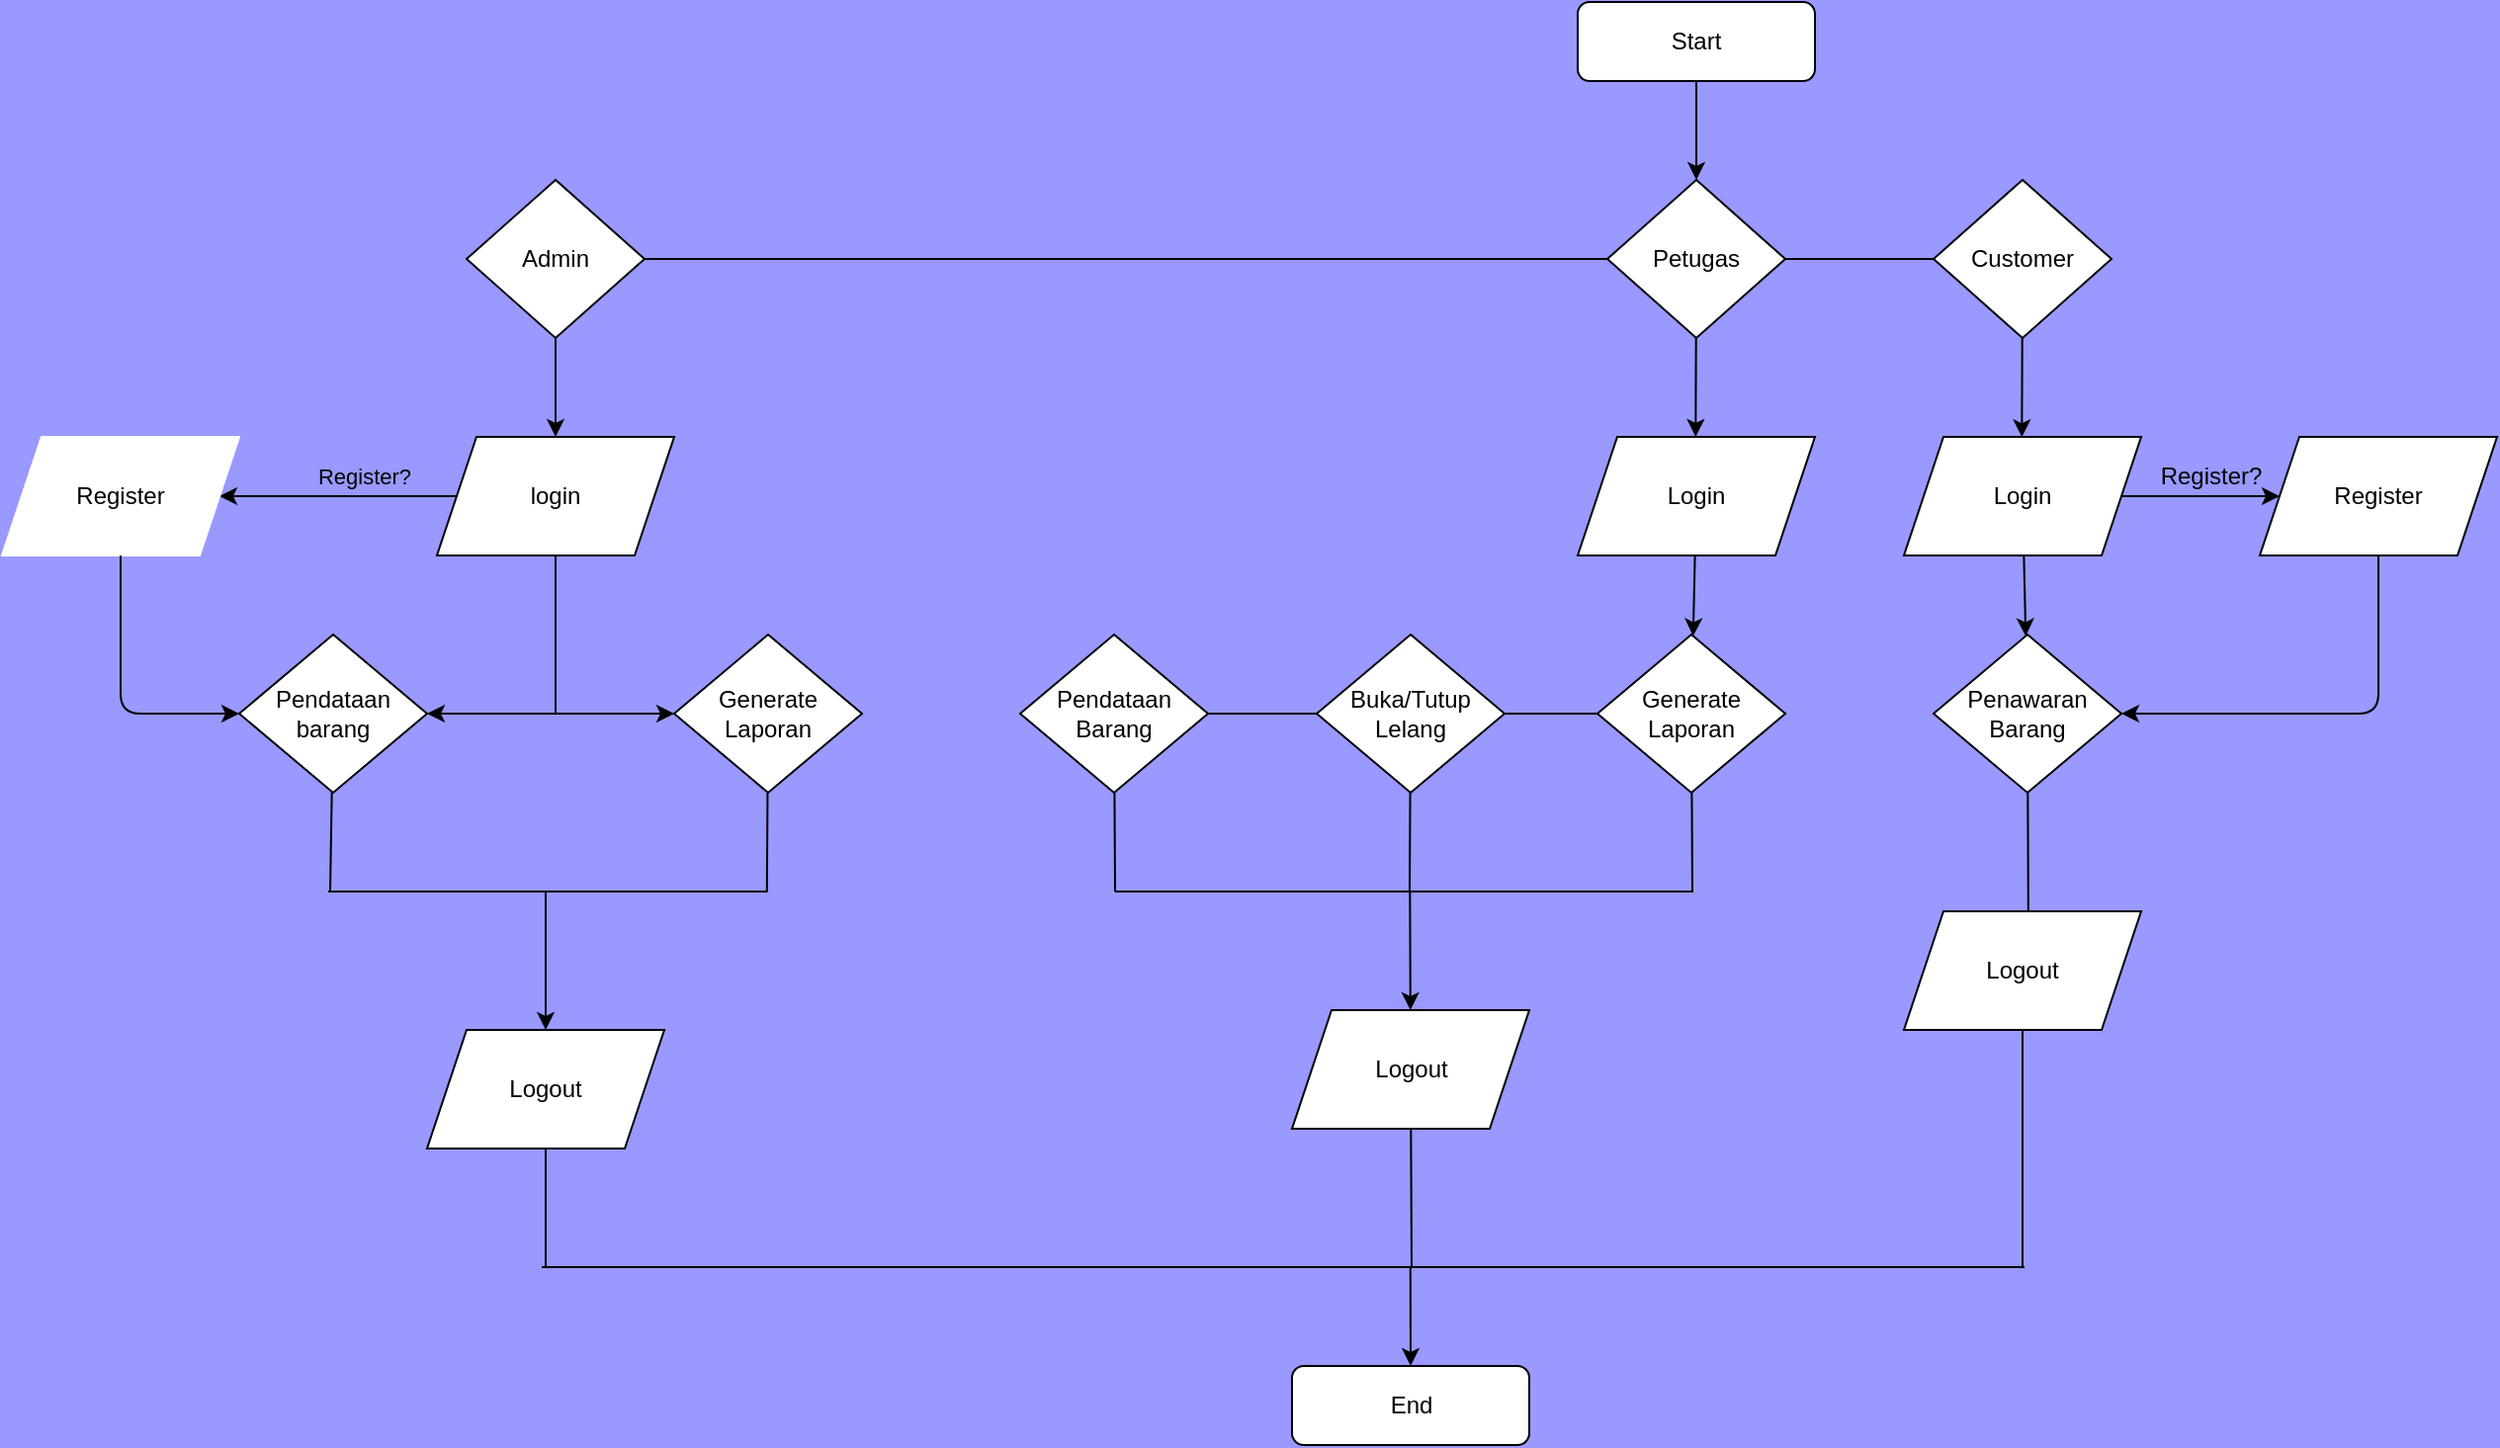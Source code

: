 <mxfile version="14.9.3" type="github">
  <diagram id="C5RBs43oDa-KdzZeNtuy" name="Page-1">
    <mxGraphModel dx="1292" dy="300" grid="1" gridSize="10" guides="1" tooltips="1" connect="1" arrows="1" fold="1" page="1" pageScale="1" pageWidth="827" pageHeight="1169" background="#9999FF" math="0" shadow="0">
      <root>
        <mxCell id="WIyWlLk6GJQsqaUBKTNV-0" />
        <mxCell id="WIyWlLk6GJQsqaUBKTNV-1" parent="WIyWlLk6GJQsqaUBKTNV-0" />
        <mxCell id="WIyWlLk6GJQsqaUBKTNV-3" value="Start" style="rounded=1;whiteSpace=wrap;html=1;fontSize=12;glass=0;strokeWidth=1;shadow=0;" parent="WIyWlLk6GJQsqaUBKTNV-1" vertex="1">
          <mxGeometry x="197" y="200" width="120" height="40" as="geometry" />
        </mxCell>
        <mxCell id="BUFvUShkw8OnN1NsTKim-28" value="" style="endArrow=classic;html=1;" edge="1" parent="WIyWlLk6GJQsqaUBKTNV-1" source="WIyWlLk6GJQsqaUBKTNV-3" target="BUFvUShkw8OnN1NsTKim-30">
          <mxGeometry width="50" height="50" relative="1" as="geometry">
            <mxPoint x="317" y="430" as="sourcePoint" />
            <mxPoint x="257" y="300" as="targetPoint" />
          </mxGeometry>
        </mxCell>
        <mxCell id="BUFvUShkw8OnN1NsTKim-29" value="Admin" style="rhombus;whiteSpace=wrap;html=1;" vertex="1" parent="WIyWlLk6GJQsqaUBKTNV-1">
          <mxGeometry x="-365" y="290" width="90" height="80" as="geometry" />
        </mxCell>
        <mxCell id="BUFvUShkw8OnN1NsTKim-30" value="Petugas" style="rhombus;whiteSpace=wrap;html=1;" vertex="1" parent="WIyWlLk6GJQsqaUBKTNV-1">
          <mxGeometry x="212" y="290" width="90" height="80" as="geometry" />
        </mxCell>
        <mxCell id="BUFvUShkw8OnN1NsTKim-31" value="Customer" style="rhombus;whiteSpace=wrap;html=1;" vertex="1" parent="WIyWlLk6GJQsqaUBKTNV-1">
          <mxGeometry x="377" y="290" width="90" height="80" as="geometry" />
        </mxCell>
        <mxCell id="BUFvUShkw8OnN1NsTKim-34" value="" style="endArrow=none;html=1;" edge="1" parent="WIyWlLk6GJQsqaUBKTNV-1" source="BUFvUShkw8OnN1NsTKim-29" target="BUFvUShkw8OnN1NsTKim-30">
          <mxGeometry width="50" height="50" relative="1" as="geometry">
            <mxPoint x="160" y="440" as="sourcePoint" />
            <mxPoint x="210" y="390" as="targetPoint" />
          </mxGeometry>
        </mxCell>
        <mxCell id="BUFvUShkw8OnN1NsTKim-35" value="" style="endArrow=none;html=1;" edge="1" parent="WIyWlLk6GJQsqaUBKTNV-1" source="BUFvUShkw8OnN1NsTKim-30" target="BUFvUShkw8OnN1NsTKim-31">
          <mxGeometry width="50" height="50" relative="1" as="geometry">
            <mxPoint x="237" y="440" as="sourcePoint" />
            <mxPoint x="287" y="390" as="targetPoint" />
          </mxGeometry>
        </mxCell>
        <mxCell id="BUFvUShkw8OnN1NsTKim-36" value="" style="endArrow=classic;html=1;" edge="1" parent="WIyWlLk6GJQsqaUBKTNV-1" source="BUFvUShkw8OnN1NsTKim-29">
          <mxGeometry width="50" height="50" relative="1" as="geometry">
            <mxPoint x="-175" y="410" as="sourcePoint" />
            <mxPoint x="-320" y="420" as="targetPoint" />
          </mxGeometry>
        </mxCell>
        <mxCell id="BUFvUShkw8OnN1NsTKim-37" value="" style="endArrow=classic;html=1;" edge="1" parent="WIyWlLk6GJQsqaUBKTNV-1" source="BUFvUShkw8OnN1NsTKim-30">
          <mxGeometry width="50" height="50" relative="1" as="geometry">
            <mxPoint x="256.66" y="370" as="sourcePoint" />
            <mxPoint x="256.66" y="420" as="targetPoint" />
          </mxGeometry>
        </mxCell>
        <mxCell id="BUFvUShkw8OnN1NsTKim-38" value="" style="endArrow=classic;html=1;" edge="1" parent="WIyWlLk6GJQsqaUBKTNV-1" source="BUFvUShkw8OnN1NsTKim-31">
          <mxGeometry width="50" height="50" relative="1" as="geometry">
            <mxPoint x="421.849" y="369.996" as="sourcePoint" />
            <mxPoint x="421.66" y="420.13" as="targetPoint" />
          </mxGeometry>
        </mxCell>
        <mxCell id="BUFvUShkw8OnN1NsTKim-40" value="Login" style="shape=parallelogram;perimeter=parallelogramPerimeter;whiteSpace=wrap;html=1;fixedSize=1;" vertex="1" parent="WIyWlLk6GJQsqaUBKTNV-1">
          <mxGeometry x="197" y="420" width="120" height="60" as="geometry" />
        </mxCell>
        <mxCell id="BUFvUShkw8OnN1NsTKim-41" value="Login" style="shape=parallelogram;perimeter=parallelogramPerimeter;whiteSpace=wrap;html=1;fixedSize=1;" vertex="1" parent="WIyWlLk6GJQsqaUBKTNV-1">
          <mxGeometry x="362" y="420" width="120" height="60" as="geometry" />
        </mxCell>
        <mxCell id="BUFvUShkw8OnN1NsTKim-42" value="login" style="shape=parallelogram;perimeter=parallelogramPerimeter;whiteSpace=wrap;html=1;fixedSize=1;" vertex="1" parent="WIyWlLk6GJQsqaUBKTNV-1">
          <mxGeometry x="-380" y="420" width="120" height="60" as="geometry" />
        </mxCell>
        <mxCell id="BUFvUShkw8OnN1NsTKim-43" value="" style="endArrow=classic;html=1;" edge="1" parent="WIyWlLk6GJQsqaUBKTNV-1" source="BUFvUShkw8OnN1NsTKim-42" target="BUFvUShkw8OnN1NsTKim-45">
          <mxGeometry width="50" height="50" relative="1" as="geometry">
            <mxPoint x="-260" y="380" as="sourcePoint" />
            <mxPoint x="-390" y="450" as="targetPoint" />
          </mxGeometry>
        </mxCell>
        <mxCell id="BUFvUShkw8OnN1NsTKim-46" value="Register?" style="edgeLabel;html=1;align=center;verticalAlign=middle;resizable=0;points=[];labelBackgroundColor=none;" vertex="1" connectable="0" parent="BUFvUShkw8OnN1NsTKim-43">
          <mxGeometry x="-0.309" y="-1" relative="1" as="geometry">
            <mxPoint x="-6" y="-9" as="offset" />
          </mxGeometry>
        </mxCell>
        <mxCell id="BUFvUShkw8OnN1NsTKim-45" value="Register" style="shape=parallelogram;perimeter=parallelogramPerimeter;whiteSpace=wrap;html=1;fixedSize=1;strokeColor=#FFFFFF;" vertex="1" parent="WIyWlLk6GJQsqaUBKTNV-1">
          <mxGeometry x="-600" y="420" width="120" height="60" as="geometry" />
        </mxCell>
        <mxCell id="BUFvUShkw8OnN1NsTKim-48" value="Register" style="shape=parallelogram;perimeter=parallelogramPerimeter;whiteSpace=wrap;html=1;fixedSize=1;" vertex="1" parent="WIyWlLk6GJQsqaUBKTNV-1">
          <mxGeometry x="542" y="420" width="120" height="60" as="geometry" />
        </mxCell>
        <mxCell id="BUFvUShkw8OnN1NsTKim-50" value="" style="endArrow=classic;html=1;" edge="1" parent="WIyWlLk6GJQsqaUBKTNV-1" source="BUFvUShkw8OnN1NsTKim-41" target="BUFvUShkw8OnN1NsTKim-48">
          <mxGeometry width="50" height="50" relative="1" as="geometry">
            <mxPoint x="312" y="430" as="sourcePoint" />
            <mxPoint x="362" y="380" as="targetPoint" />
          </mxGeometry>
        </mxCell>
        <mxCell id="BUFvUShkw8OnN1NsTKim-51" value="Register?" style="text;html=1;align=center;verticalAlign=middle;resizable=0;points=[];autosize=1;strokeColor=none;" vertex="1" parent="WIyWlLk6GJQsqaUBKTNV-1">
          <mxGeometry x="482" y="430" width="70" height="20" as="geometry" />
        </mxCell>
        <mxCell id="BUFvUShkw8OnN1NsTKim-55" value="&lt;div&gt;Pendataan&lt;/div&gt;&lt;div&gt;barang&lt;br&gt;&lt;/div&gt;" style="rhombus;whiteSpace=wrap;html=1;" vertex="1" parent="WIyWlLk6GJQsqaUBKTNV-1">
          <mxGeometry x="-480" y="520" width="95" height="80" as="geometry" />
        </mxCell>
        <mxCell id="BUFvUShkw8OnN1NsTKim-56" value="&lt;div&gt;Generate&lt;/div&gt;&lt;div&gt;Laporan&lt;br&gt;&lt;/div&gt;" style="rhombus;whiteSpace=wrap;html=1;" vertex="1" parent="WIyWlLk6GJQsqaUBKTNV-1">
          <mxGeometry x="-260" y="520" width="95" height="80" as="geometry" />
        </mxCell>
        <mxCell id="BUFvUShkw8OnN1NsTKim-60" value="" style="endArrow=none;html=1;" edge="1" parent="WIyWlLk6GJQsqaUBKTNV-1" source="BUFvUShkw8OnN1NsTKim-42">
          <mxGeometry width="50" height="50" relative="1" as="geometry">
            <mxPoint x="-190" y="500" as="sourcePoint" />
            <mxPoint x="-320" y="560" as="targetPoint" />
          </mxGeometry>
        </mxCell>
        <mxCell id="BUFvUShkw8OnN1NsTKim-61" value="" style="endArrow=classic;html=1;" edge="1" parent="WIyWlLk6GJQsqaUBKTNV-1" target="BUFvUShkw8OnN1NsTKim-55">
          <mxGeometry width="50" height="50" relative="1" as="geometry">
            <mxPoint x="-317.5" y="560" as="sourcePoint" />
            <mxPoint x="-187.5" y="450" as="targetPoint" />
          </mxGeometry>
        </mxCell>
        <mxCell id="BUFvUShkw8OnN1NsTKim-62" value="" style="endArrow=classic;html=1;" edge="1" parent="WIyWlLk6GJQsqaUBKTNV-1" target="BUFvUShkw8OnN1NsTKim-56">
          <mxGeometry width="50" height="50" relative="1" as="geometry">
            <mxPoint x="-317.5" y="560" as="sourcePoint" />
            <mxPoint x="-187.5" y="450" as="targetPoint" />
          </mxGeometry>
        </mxCell>
        <mxCell id="BUFvUShkw8OnN1NsTKim-63" value="" style="endArrow=classic;html=1;" edge="1" parent="WIyWlLk6GJQsqaUBKTNV-1" source="BUFvUShkw8OnN1NsTKim-45" target="BUFvUShkw8OnN1NsTKim-55">
          <mxGeometry width="50" height="50" relative="1" as="geometry">
            <mxPoint x="-330" y="600" as="sourcePoint" />
            <mxPoint x="-280" y="550" as="targetPoint" />
            <Array as="points">
              <mxPoint x="-540" y="560" />
            </Array>
          </mxGeometry>
        </mxCell>
        <mxCell id="BUFvUShkw8OnN1NsTKim-66" value="&lt;div&gt;Pendataan&lt;/div&gt;&lt;div&gt;Barang&lt;br&gt;&lt;/div&gt;" style="rhombus;whiteSpace=wrap;html=1;" vertex="1" parent="WIyWlLk6GJQsqaUBKTNV-1">
          <mxGeometry x="-85" y="520" width="95" height="80" as="geometry" />
        </mxCell>
        <mxCell id="BUFvUShkw8OnN1NsTKim-67" value="&lt;div&gt;Buka/Tutup&lt;/div&gt;&lt;div&gt;Lelang&lt;br&gt;&lt;/div&gt;" style="rhombus;whiteSpace=wrap;html=1;" vertex="1" parent="WIyWlLk6GJQsqaUBKTNV-1">
          <mxGeometry x="65" y="520" width="95" height="80" as="geometry" />
        </mxCell>
        <mxCell id="BUFvUShkw8OnN1NsTKim-68" value="&lt;div&gt;Generate&lt;/div&gt;&lt;div&gt;Laporan&lt;br&gt;&lt;/div&gt;" style="rhombus;whiteSpace=wrap;html=1;" vertex="1" parent="WIyWlLk6GJQsqaUBKTNV-1">
          <mxGeometry x="207" y="520" width="95" height="80" as="geometry" />
        </mxCell>
        <mxCell id="BUFvUShkw8OnN1NsTKim-69" value="" style="endArrow=classic;html=1;" edge="1" parent="WIyWlLk6GJQsqaUBKTNV-1" source="BUFvUShkw8OnN1NsTKim-40" target="BUFvUShkw8OnN1NsTKim-68">
          <mxGeometry width="50" height="50" relative="1" as="geometry">
            <mxPoint x="165" y="620" as="sourcePoint" />
            <mxPoint x="215" y="570" as="targetPoint" />
          </mxGeometry>
        </mxCell>
        <mxCell id="BUFvUShkw8OnN1NsTKim-70" value="" style="endArrow=none;html=1;" edge="1" parent="WIyWlLk6GJQsqaUBKTNV-1" source="BUFvUShkw8OnN1NsTKim-67" target="BUFvUShkw8OnN1NsTKim-68">
          <mxGeometry width="50" height="50" relative="1" as="geometry">
            <mxPoint x="165" y="620" as="sourcePoint" />
            <mxPoint x="215" y="570" as="targetPoint" />
          </mxGeometry>
        </mxCell>
        <mxCell id="BUFvUShkw8OnN1NsTKim-71" value="" style="endArrow=none;html=1;" edge="1" parent="WIyWlLk6GJQsqaUBKTNV-1" source="BUFvUShkw8OnN1NsTKim-66" target="BUFvUShkw8OnN1NsTKim-67">
          <mxGeometry width="50" height="50" relative="1" as="geometry">
            <mxPoint x="165" y="620" as="sourcePoint" />
            <mxPoint x="75" y="610" as="targetPoint" />
          </mxGeometry>
        </mxCell>
        <mxCell id="BUFvUShkw8OnN1NsTKim-72" value="&lt;div&gt;Penawaran&lt;/div&gt;&lt;div&gt;Barang&lt;br&gt;&lt;/div&gt;" style="rhombus;whiteSpace=wrap;html=1;" vertex="1" parent="WIyWlLk6GJQsqaUBKTNV-1">
          <mxGeometry x="377" y="520" width="95" height="80" as="geometry" />
        </mxCell>
        <mxCell id="BUFvUShkw8OnN1NsTKim-73" value="" style="endArrow=classic;html=1;" edge="1" parent="WIyWlLk6GJQsqaUBKTNV-1" source="BUFvUShkw8OnN1NsTKim-41" target="BUFvUShkw8OnN1NsTKim-72">
          <mxGeometry width="50" height="50" relative="1" as="geometry">
            <mxPoint x="266.318" y="490" as="sourcePoint" />
            <mxPoint x="265.392" y="530.751" as="targetPoint" />
          </mxGeometry>
        </mxCell>
        <mxCell id="BUFvUShkw8OnN1NsTKim-74" value="" style="endArrow=classic;html=1;" edge="1" parent="WIyWlLk6GJQsqaUBKTNV-1" source="BUFvUShkw8OnN1NsTKim-48" target="BUFvUShkw8OnN1NsTKim-72">
          <mxGeometry width="50" height="50" relative="1" as="geometry">
            <mxPoint x="465" y="610" as="sourcePoint" />
            <mxPoint x="515" y="560" as="targetPoint" />
            <Array as="points">
              <mxPoint x="602" y="560" />
            </Array>
          </mxGeometry>
        </mxCell>
        <mxCell id="BUFvUShkw8OnN1NsTKim-75" value="" style="endArrow=none;html=1;" edge="1" parent="WIyWlLk6GJQsqaUBKTNV-1" target="BUFvUShkw8OnN1NsTKim-66">
          <mxGeometry width="50" height="50" relative="1" as="geometry">
            <mxPoint x="-37" y="650" as="sourcePoint" />
            <mxPoint x="95" y="690" as="targetPoint" />
          </mxGeometry>
        </mxCell>
        <mxCell id="BUFvUShkw8OnN1NsTKim-76" value="" style="endArrow=none;html=1;" edge="1" parent="WIyWlLk6GJQsqaUBKTNV-1" target="BUFvUShkw8OnN1NsTKim-67">
          <mxGeometry width="50" height="50" relative="1" as="geometry">
            <mxPoint x="112" y="650" as="sourcePoint" />
            <mxPoint x="-27.279" y="609.814" as="targetPoint" />
          </mxGeometry>
        </mxCell>
        <mxCell id="BUFvUShkw8OnN1NsTKim-77" value="" style="endArrow=none;html=1;" edge="1" parent="WIyWlLk6GJQsqaUBKTNV-1" target="BUFvUShkw8OnN1NsTKim-68">
          <mxGeometry width="50" height="50" relative="1" as="geometry">
            <mxPoint x="255" y="650" as="sourcePoint" />
            <mxPoint x="122.279" y="609.814" as="targetPoint" />
          </mxGeometry>
        </mxCell>
        <mxCell id="BUFvUShkw8OnN1NsTKim-78" value="" style="endArrow=none;html=1;" edge="1" parent="WIyWlLk6GJQsqaUBKTNV-1">
          <mxGeometry width="50" height="50" relative="1" as="geometry">
            <mxPoint x="-37" y="650" as="sourcePoint" />
            <mxPoint x="255.5" y="650" as="targetPoint" />
          </mxGeometry>
        </mxCell>
        <mxCell id="BUFvUShkw8OnN1NsTKim-79" value="" style="endArrow=classic;html=1;" edge="1" parent="WIyWlLk6GJQsqaUBKTNV-1" target="BUFvUShkw8OnN1NsTKim-80">
          <mxGeometry width="50" height="50" relative="1" as="geometry">
            <mxPoint x="112.16" y="650" as="sourcePoint" />
            <mxPoint x="112.16" y="710" as="targetPoint" />
          </mxGeometry>
        </mxCell>
        <mxCell id="BUFvUShkw8OnN1NsTKim-80" value="Logout" style="shape=parallelogram;perimeter=parallelogramPerimeter;whiteSpace=wrap;html=1;fixedSize=1;" vertex="1" parent="WIyWlLk6GJQsqaUBKTNV-1">
          <mxGeometry x="52.5" y="710" width="120" height="60" as="geometry" />
        </mxCell>
        <mxCell id="BUFvUShkw8OnN1NsTKim-81" value="" style="endArrow=none;html=1;" edge="1" parent="WIyWlLk6GJQsqaUBKTNV-1" target="BUFvUShkw8OnN1NsTKim-55">
          <mxGeometry width="50" height="50" relative="1" as="geometry">
            <mxPoint x="-434" y="650" as="sourcePoint" />
            <mxPoint x="-428.089" y="600.004" as="targetPoint" />
          </mxGeometry>
        </mxCell>
        <mxCell id="BUFvUShkw8OnN1NsTKim-82" value="" style="endArrow=none;html=1;" edge="1" parent="WIyWlLk6GJQsqaUBKTNV-1" target="BUFvUShkw8OnN1NsTKim-56">
          <mxGeometry width="50" height="50" relative="1" as="geometry">
            <mxPoint x="-213.09" y="650.31" as="sourcePoint" />
            <mxPoint x="-212.917" y="600.005" as="targetPoint" />
          </mxGeometry>
        </mxCell>
        <mxCell id="BUFvUShkw8OnN1NsTKim-83" value="" style="endArrow=none;html=1;" edge="1" parent="WIyWlLk6GJQsqaUBKTNV-1">
          <mxGeometry width="50" height="50" relative="1" as="geometry">
            <mxPoint x="-435" y="650" as="sourcePoint" />
            <mxPoint x="-213" y="650" as="targetPoint" />
          </mxGeometry>
        </mxCell>
        <mxCell id="BUFvUShkw8OnN1NsTKim-84" value="Logout" style="shape=parallelogram;perimeter=parallelogramPerimeter;whiteSpace=wrap;html=1;fixedSize=1;" vertex="1" parent="WIyWlLk6GJQsqaUBKTNV-1">
          <mxGeometry x="-385" y="720" width="120" height="60" as="geometry" />
        </mxCell>
        <mxCell id="BUFvUShkw8OnN1NsTKim-86" value="" style="endArrow=classic;html=1;" edge="1" parent="WIyWlLk6GJQsqaUBKTNV-1" target="BUFvUShkw8OnN1NsTKim-84">
          <mxGeometry width="50" height="50" relative="1" as="geometry">
            <mxPoint x="-325" y="650" as="sourcePoint" />
            <mxPoint x="-95" y="670" as="targetPoint" />
            <Array as="points">
              <mxPoint x="-325" y="710" />
            </Array>
          </mxGeometry>
        </mxCell>
        <mxCell id="BUFvUShkw8OnN1NsTKim-87" value="" style="endArrow=classic;html=1;" edge="1" parent="WIyWlLk6GJQsqaUBKTNV-1" source="BUFvUShkw8OnN1NsTKim-72">
          <mxGeometry width="50" height="50" relative="1" as="geometry">
            <mxPoint x="122.16" y="660" as="sourcePoint" />
            <mxPoint x="425" y="680" as="targetPoint" />
          </mxGeometry>
        </mxCell>
        <mxCell id="BUFvUShkw8OnN1NsTKim-88" value="Logout" style="shape=parallelogram;perimeter=parallelogramPerimeter;whiteSpace=wrap;html=1;fixedSize=1;" vertex="1" parent="WIyWlLk6GJQsqaUBKTNV-1">
          <mxGeometry x="362" y="660" width="120" height="60" as="geometry" />
        </mxCell>
        <mxCell id="BUFvUShkw8OnN1NsTKim-91" value="" style="endArrow=none;html=1;" edge="1" parent="WIyWlLk6GJQsqaUBKTNV-1" source="BUFvUShkw8OnN1NsTKim-84">
          <mxGeometry width="50" height="50" relative="1" as="geometry">
            <mxPoint x="-145" y="890" as="sourcePoint" />
            <mxPoint x="-325" y="840" as="targetPoint" />
          </mxGeometry>
        </mxCell>
        <mxCell id="BUFvUShkw8OnN1NsTKim-92" value="" style="endArrow=none;html=1;" edge="1" parent="WIyWlLk6GJQsqaUBKTNV-1" target="BUFvUShkw8OnN1NsTKim-80">
          <mxGeometry width="50" height="50" relative="1" as="geometry">
            <mxPoint x="113" y="840" as="sourcePoint" />
            <mxPoint x="-315" y="850" as="targetPoint" />
          </mxGeometry>
        </mxCell>
        <mxCell id="BUFvUShkw8OnN1NsTKim-93" value="" style="endArrow=none;html=1;" edge="1" parent="WIyWlLk6GJQsqaUBKTNV-1" target="BUFvUShkw8OnN1NsTKim-88">
          <mxGeometry width="50" height="50" relative="1" as="geometry">
            <mxPoint x="422" y="840" as="sourcePoint" />
            <mxPoint x="122.65" y="780" as="targetPoint" />
          </mxGeometry>
        </mxCell>
        <mxCell id="BUFvUShkw8OnN1NsTKim-94" value="" style="endArrow=none;html=1;" edge="1" parent="WIyWlLk6GJQsqaUBKTNV-1">
          <mxGeometry width="50" height="50" relative="1" as="geometry">
            <mxPoint x="-327" y="840" as="sourcePoint" />
            <mxPoint x="423" y="840" as="targetPoint" />
          </mxGeometry>
        </mxCell>
        <mxCell id="BUFvUShkw8OnN1NsTKim-95" value="" style="endArrow=classic;html=1;entryX=0.5;entryY=0;entryDx=0;entryDy=0;" edge="1" parent="WIyWlLk6GJQsqaUBKTNV-1" target="BUFvUShkw8OnN1NsTKim-96">
          <mxGeometry width="50" height="50" relative="1" as="geometry">
            <mxPoint x="112.38" y="840" as="sourcePoint" />
            <mxPoint x="112.38" y="890" as="targetPoint" />
          </mxGeometry>
        </mxCell>
        <mxCell id="BUFvUShkw8OnN1NsTKim-96" value="End" style="rounded=1;whiteSpace=wrap;html=1;fontSize=12;glass=0;strokeWidth=1;shadow=0;" vertex="1" parent="WIyWlLk6GJQsqaUBKTNV-1">
          <mxGeometry x="52.5" y="890" width="120" height="40" as="geometry" />
        </mxCell>
      </root>
    </mxGraphModel>
  </diagram>
</mxfile>
